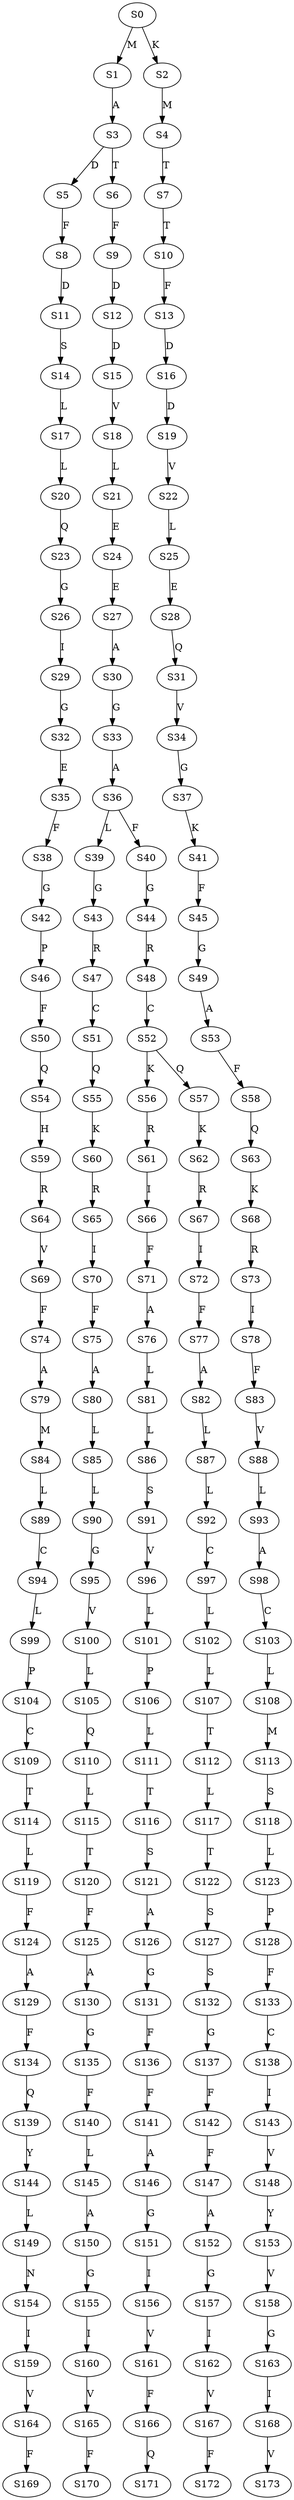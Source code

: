 strict digraph  {
	S0 -> S1 [ label = M ];
	S0 -> S2 [ label = K ];
	S1 -> S3 [ label = A ];
	S2 -> S4 [ label = M ];
	S3 -> S5 [ label = D ];
	S3 -> S6 [ label = T ];
	S4 -> S7 [ label = T ];
	S5 -> S8 [ label = F ];
	S6 -> S9 [ label = F ];
	S7 -> S10 [ label = T ];
	S8 -> S11 [ label = D ];
	S9 -> S12 [ label = D ];
	S10 -> S13 [ label = F ];
	S11 -> S14 [ label = S ];
	S12 -> S15 [ label = D ];
	S13 -> S16 [ label = D ];
	S14 -> S17 [ label = L ];
	S15 -> S18 [ label = V ];
	S16 -> S19 [ label = D ];
	S17 -> S20 [ label = L ];
	S18 -> S21 [ label = L ];
	S19 -> S22 [ label = V ];
	S20 -> S23 [ label = Q ];
	S21 -> S24 [ label = E ];
	S22 -> S25 [ label = L ];
	S23 -> S26 [ label = G ];
	S24 -> S27 [ label = E ];
	S25 -> S28 [ label = E ];
	S26 -> S29 [ label = I ];
	S27 -> S30 [ label = A ];
	S28 -> S31 [ label = Q ];
	S29 -> S32 [ label = G ];
	S30 -> S33 [ label = G ];
	S31 -> S34 [ label = V ];
	S32 -> S35 [ label = E ];
	S33 -> S36 [ label = A ];
	S34 -> S37 [ label = G ];
	S35 -> S38 [ label = F ];
	S36 -> S39 [ label = L ];
	S36 -> S40 [ label = F ];
	S37 -> S41 [ label = K ];
	S38 -> S42 [ label = G ];
	S39 -> S43 [ label = G ];
	S40 -> S44 [ label = G ];
	S41 -> S45 [ label = F ];
	S42 -> S46 [ label = P ];
	S43 -> S47 [ label = R ];
	S44 -> S48 [ label = R ];
	S45 -> S49 [ label = G ];
	S46 -> S50 [ label = F ];
	S47 -> S51 [ label = C ];
	S48 -> S52 [ label = C ];
	S49 -> S53 [ label = A ];
	S50 -> S54 [ label = Q ];
	S51 -> S55 [ label = Q ];
	S52 -> S56 [ label = K ];
	S52 -> S57 [ label = Q ];
	S53 -> S58 [ label = F ];
	S54 -> S59 [ label = H ];
	S55 -> S60 [ label = K ];
	S56 -> S61 [ label = R ];
	S57 -> S62 [ label = K ];
	S58 -> S63 [ label = Q ];
	S59 -> S64 [ label = R ];
	S60 -> S65 [ label = R ];
	S61 -> S66 [ label = I ];
	S62 -> S67 [ label = R ];
	S63 -> S68 [ label = K ];
	S64 -> S69 [ label = V ];
	S65 -> S70 [ label = I ];
	S66 -> S71 [ label = F ];
	S67 -> S72 [ label = I ];
	S68 -> S73 [ label = R ];
	S69 -> S74 [ label = F ];
	S70 -> S75 [ label = F ];
	S71 -> S76 [ label = A ];
	S72 -> S77 [ label = F ];
	S73 -> S78 [ label = I ];
	S74 -> S79 [ label = A ];
	S75 -> S80 [ label = A ];
	S76 -> S81 [ label = L ];
	S77 -> S82 [ label = A ];
	S78 -> S83 [ label = F ];
	S79 -> S84 [ label = M ];
	S80 -> S85 [ label = L ];
	S81 -> S86 [ label = L ];
	S82 -> S87 [ label = L ];
	S83 -> S88 [ label = V ];
	S84 -> S89 [ label = L ];
	S85 -> S90 [ label = L ];
	S86 -> S91 [ label = S ];
	S87 -> S92 [ label = L ];
	S88 -> S93 [ label = L ];
	S89 -> S94 [ label = C ];
	S90 -> S95 [ label = G ];
	S91 -> S96 [ label = V ];
	S92 -> S97 [ label = C ];
	S93 -> S98 [ label = A ];
	S94 -> S99 [ label = L ];
	S95 -> S100 [ label = V ];
	S96 -> S101 [ label = L ];
	S97 -> S102 [ label = L ];
	S98 -> S103 [ label = C ];
	S99 -> S104 [ label = P ];
	S100 -> S105 [ label = L ];
	S101 -> S106 [ label = P ];
	S102 -> S107 [ label = L ];
	S103 -> S108 [ label = L ];
	S104 -> S109 [ label = C ];
	S105 -> S110 [ label = Q ];
	S106 -> S111 [ label = L ];
	S107 -> S112 [ label = T ];
	S108 -> S113 [ label = M ];
	S109 -> S114 [ label = T ];
	S110 -> S115 [ label = L ];
	S111 -> S116 [ label = T ];
	S112 -> S117 [ label = L ];
	S113 -> S118 [ label = S ];
	S114 -> S119 [ label = L ];
	S115 -> S120 [ label = T ];
	S116 -> S121 [ label = S ];
	S117 -> S122 [ label = T ];
	S118 -> S123 [ label = L ];
	S119 -> S124 [ label = F ];
	S120 -> S125 [ label = F ];
	S121 -> S126 [ label = A ];
	S122 -> S127 [ label = S ];
	S123 -> S128 [ label = P ];
	S124 -> S129 [ label = A ];
	S125 -> S130 [ label = A ];
	S126 -> S131 [ label = G ];
	S127 -> S132 [ label = S ];
	S128 -> S133 [ label = F ];
	S129 -> S134 [ label = F ];
	S130 -> S135 [ label = G ];
	S131 -> S136 [ label = F ];
	S132 -> S137 [ label = G ];
	S133 -> S138 [ label = C ];
	S134 -> S139 [ label = Q ];
	S135 -> S140 [ label = F ];
	S136 -> S141 [ label = F ];
	S137 -> S142 [ label = F ];
	S138 -> S143 [ label = I ];
	S139 -> S144 [ label = Y ];
	S140 -> S145 [ label = L ];
	S141 -> S146 [ label = A ];
	S142 -> S147 [ label = F ];
	S143 -> S148 [ label = V ];
	S144 -> S149 [ label = L ];
	S145 -> S150 [ label = A ];
	S146 -> S151 [ label = G ];
	S147 -> S152 [ label = A ];
	S148 -> S153 [ label = Y ];
	S149 -> S154 [ label = N ];
	S150 -> S155 [ label = G ];
	S151 -> S156 [ label = I ];
	S152 -> S157 [ label = G ];
	S153 -> S158 [ label = V ];
	S154 -> S159 [ label = I ];
	S155 -> S160 [ label = I ];
	S156 -> S161 [ label = V ];
	S157 -> S162 [ label = I ];
	S158 -> S163 [ label = G ];
	S159 -> S164 [ label = V ];
	S160 -> S165 [ label = V ];
	S161 -> S166 [ label = F ];
	S162 -> S167 [ label = V ];
	S163 -> S168 [ label = I ];
	S164 -> S169 [ label = F ];
	S165 -> S170 [ label = F ];
	S166 -> S171 [ label = Q ];
	S167 -> S172 [ label = F ];
	S168 -> S173 [ label = V ];
}
